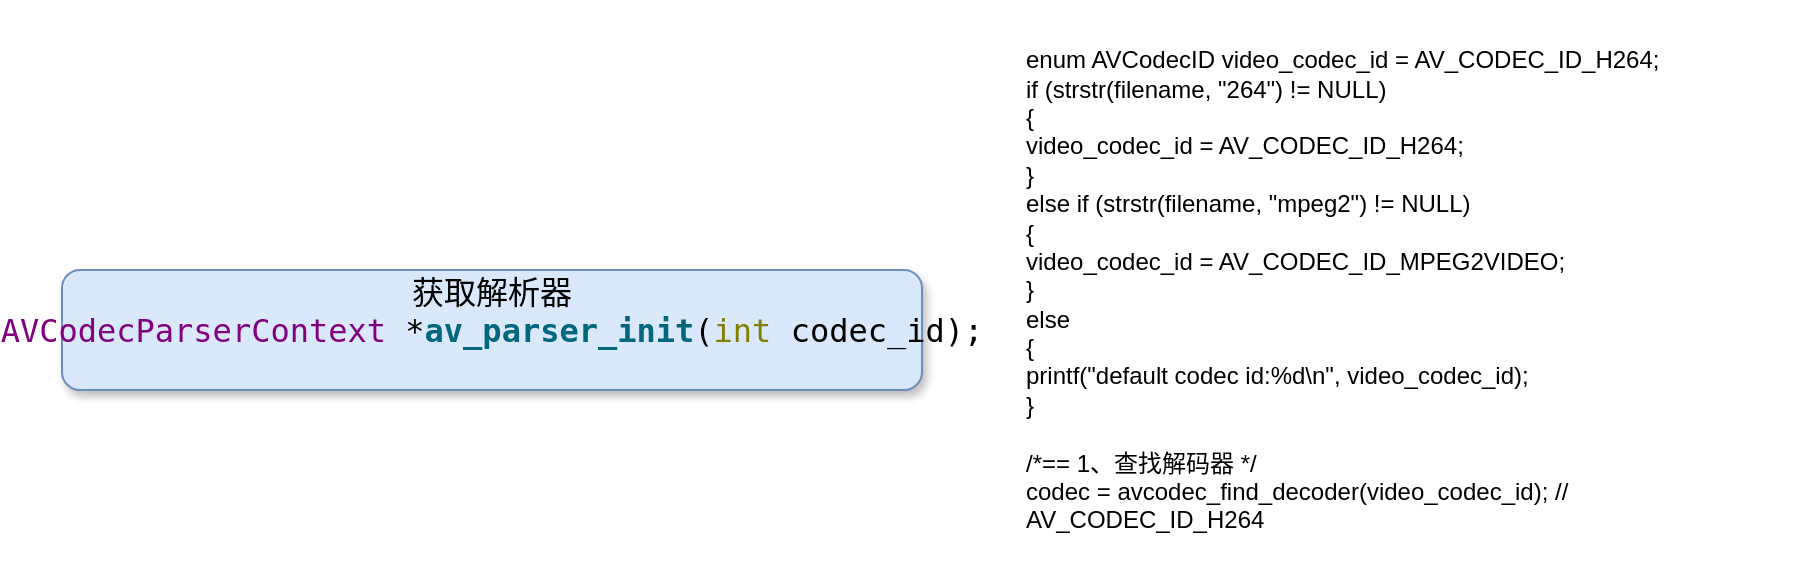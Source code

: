 <mxfile version="24.7.0" type="github">
  <diagram name="第 1 页" id="ifA0_hOEludAeUsXiRPQ">
    <mxGraphModel dx="1082" dy="744" grid="1" gridSize="10" guides="1" tooltips="1" connect="1" arrows="1" fold="1" page="1" pageScale="1" pageWidth="1960" pageHeight="3000" math="0" shadow="0">
      <root>
        <mxCell id="0" />
        <mxCell id="1" parent="0" />
        <mxCell id="b9-8BFwYf_OnpJ2hY2h1-2" value="    enum AVCodecID video_codec_id = AV_CODEC_ID_H264;&#xa;    if (strstr(filename, &quot;264&quot;) != NULL)&#xa;    {&#xa;        video_codec_id = AV_CODEC_ID_H264;&#xa;    }&#xa;    else if (strstr(filename, &quot;mpeg2&quot;) != NULL)&#xa;    {&#xa;        video_codec_id = AV_CODEC_ID_MPEG2VIDEO;&#xa;    }&#xa;    else&#xa;    {&#xa;        printf(&quot;default codec id:%d\n&quot;, video_codec_id);&#xa;    }&#xa;&#xa;    /*== 1、查找解码器  */&#xa;    codec = avcodec_find_decoder(video_codec_id); // AV_CODEC_ID_H264" style="text;verticalAlign=middle;horizontal=1;whiteSpace=wrap;" vertex="1" parent="1">
          <mxGeometry x="830" y="15" width="390" height="290" as="geometry" />
        </mxCell>
        <mxCell id="b9-8BFwYf_OnpJ2hY2h1-3" value="&lt;pre style=&quot;margin-top: 0px; margin-bottom: 0px; font-size: 16px;&quot;&gt;&lt;pre style=&quot;margin-top: 0px; margin-bottom: 0px;&quot;&gt;&lt;span style=&quot;&quot;&gt;获取解析器&lt;br&gt;&lt;/span&gt;&lt;pre style=&quot;margin-top: 0px; margin-bottom: 0px;&quot;&gt;&lt;span style=&quot;color:#800080;&quot;&gt;AVCodecParserContext&lt;/span&gt;&lt;span style=&quot;color:#c0c0c0;&quot;&gt; &lt;/span&gt;*&lt;span style=&quot;font-weight:600; color:#00677c;&quot;&gt;av_parser_init&lt;/span&gt;(&lt;span style=&quot;color:#808000;&quot;&gt;int&lt;/span&gt;&lt;span style=&quot;color:#c0c0c0;&quot;&gt; &lt;/span&gt;codec_id);&lt;/pre&gt;&lt;span style=&quot;&quot;&gt;&lt;br&gt;&lt;/span&gt;&lt;/pre&gt;&lt;/pre&gt;" style="rounded=1;whiteSpace=wrap;html=1;fillColor=#dae8fc;strokeColor=#6c8ebf;shadow=1;fontSize=17;fontColor=#000000;" vertex="1" parent="1">
          <mxGeometry x="350" y="150" width="430" height="60" as="geometry" />
        </mxCell>
      </root>
    </mxGraphModel>
  </diagram>
</mxfile>
